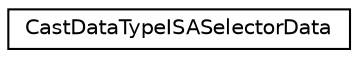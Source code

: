 digraph "Graphical Class Hierarchy"
{
 // LATEX_PDF_SIZE
  edge [fontname="Helvetica",fontsize="10",labelfontname="Helvetica",labelfontsize="10"];
  node [fontname="Helvetica",fontsize="10",shape=record];
  rankdir="LR";
  Node0 [label="CastDataTypeISASelectorData",height=0.2,width=0.4,color="black", fillcolor="white", style="filled",URL="$structarm__compute_1_1cpu_1_1kernels_1_1_cast_data_type_i_s_a_selector_data.xhtml",tooltip=" "];
}
